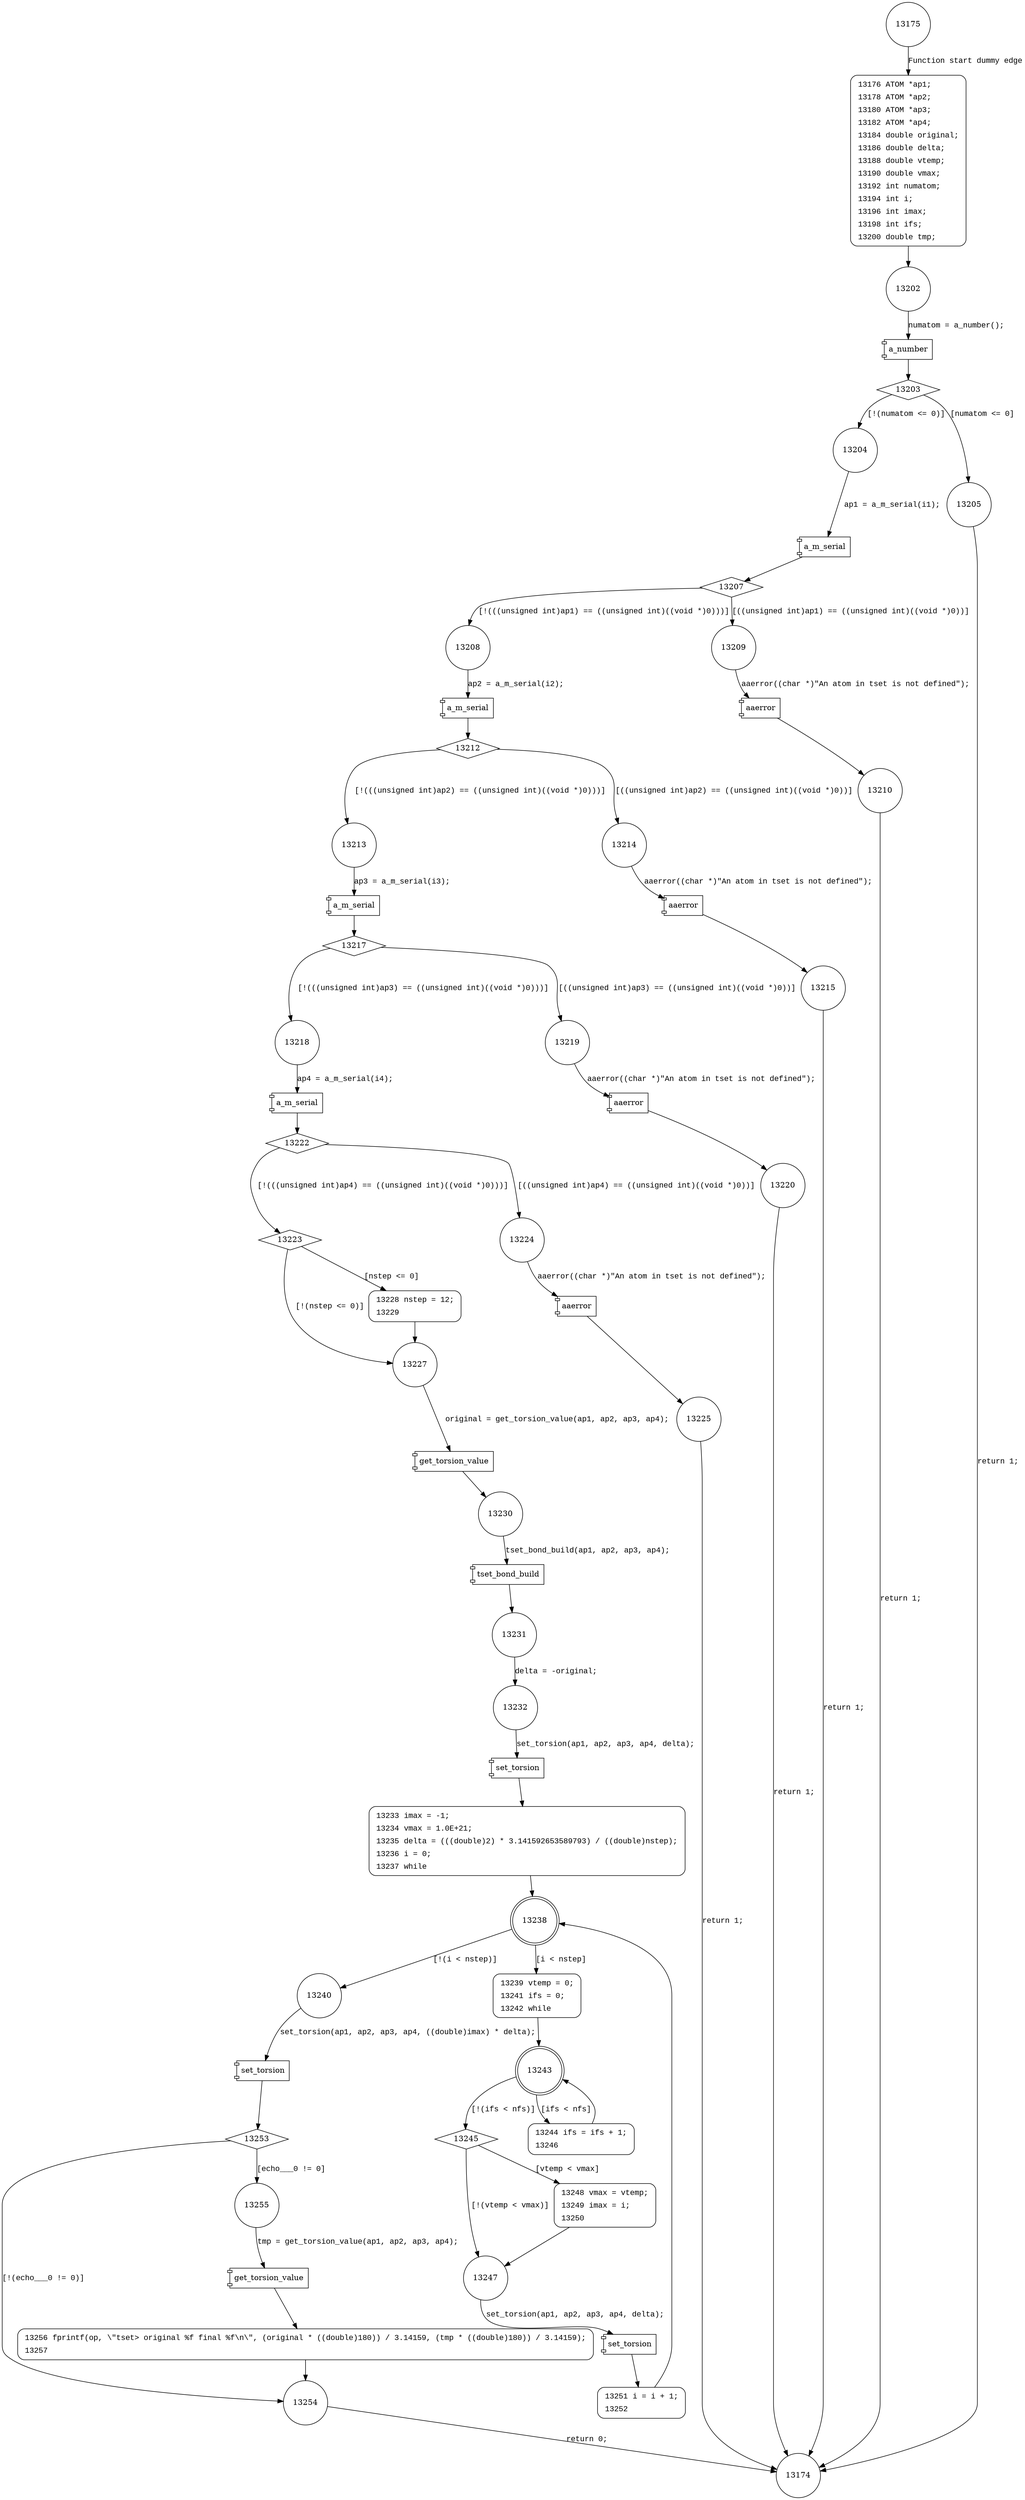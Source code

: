 digraph tmin {
13175 [shape="circle"]
13176 [shape="circle"]
13202 [shape="circle"]
13203 [shape="diamond"]
13204 [shape="circle"]
13205 [shape="circle"]
13207 [shape="diamond"]
13208 [shape="circle"]
13209 [shape="circle"]
13210 [shape="circle"]
13212 [shape="diamond"]
13213 [shape="circle"]
13214 [shape="circle"]
13215 [shape="circle"]
13217 [shape="diamond"]
13218 [shape="circle"]
13219 [shape="circle"]
13220 [shape="circle"]
13222 [shape="diamond"]
13223 [shape="diamond"]
13224 [shape="circle"]
13225 [shape="circle"]
13227 [shape="circle"]
13228 [shape="circle"]
13230 [shape="circle"]
13231 [shape="circle"]
13232 [shape="circle"]
13233 [shape="circle"]
13238 [shape="doublecircle"]
13240 [shape="circle"]
13239 [shape="circle"]
13243 [shape="doublecircle"]
13245 [shape="diamond"]
13244 [shape="circle"]
13247 [shape="circle"]
13248 [shape="circle"]
13251 [shape="circle"]
13253 [shape="diamond"]
13254 [shape="circle"]
13255 [shape="circle"]
13256 [shape="circle"]
13174 [shape="circle"]
13176 [style="filled,bold" penwidth="1" fillcolor="white" fontname="Courier New" shape="Mrecord" label=<<table border="0" cellborder="0" cellpadding="3" bgcolor="white"><tr><td align="right">13176</td><td align="left">ATOM *ap1;</td></tr><tr><td align="right">13178</td><td align="left">ATOM *ap2;</td></tr><tr><td align="right">13180</td><td align="left">ATOM *ap3;</td></tr><tr><td align="right">13182</td><td align="left">ATOM *ap4;</td></tr><tr><td align="right">13184</td><td align="left">double original;</td></tr><tr><td align="right">13186</td><td align="left">double delta;</td></tr><tr><td align="right">13188</td><td align="left">double vtemp;</td></tr><tr><td align="right">13190</td><td align="left">double vmax;</td></tr><tr><td align="right">13192</td><td align="left">int numatom;</td></tr><tr><td align="right">13194</td><td align="left">int i;</td></tr><tr><td align="right">13196</td><td align="left">int imax;</td></tr><tr><td align="right">13198</td><td align="left">int ifs;</td></tr><tr><td align="right">13200</td><td align="left">double tmp;</td></tr></table>>]
13176 -> 13202[label=""]
13228 [style="filled,bold" penwidth="1" fillcolor="white" fontname="Courier New" shape="Mrecord" label=<<table border="0" cellborder="0" cellpadding="3" bgcolor="white"><tr><td align="right">13228</td><td align="left">nstep = 12;</td></tr><tr><td align="right">13229</td><td align="left"></td></tr></table>>]
13228 -> 13227[label=""]
13233 [style="filled,bold" penwidth="1" fillcolor="white" fontname="Courier New" shape="Mrecord" label=<<table border="0" cellborder="0" cellpadding="3" bgcolor="white"><tr><td align="right">13233</td><td align="left">imax = -1;</td></tr><tr><td align="right">13234</td><td align="left">vmax = 1.0E+21;</td></tr><tr><td align="right">13235</td><td align="left">delta = (((double)2) * 3.141592653589793) / ((double)nstep);</td></tr><tr><td align="right">13236</td><td align="left">i = 0;</td></tr><tr><td align="right">13237</td><td align="left">while</td></tr></table>>]
13233 -> 13238[label=""]
13239 [style="filled,bold" penwidth="1" fillcolor="white" fontname="Courier New" shape="Mrecord" label=<<table border="0" cellborder="0" cellpadding="3" bgcolor="white"><tr><td align="right">13239</td><td align="left">vtemp = 0;</td></tr><tr><td align="right">13241</td><td align="left">ifs = 0;</td></tr><tr><td align="right">13242</td><td align="left">while</td></tr></table>>]
13239 -> 13243[label=""]
13244 [style="filled,bold" penwidth="1" fillcolor="white" fontname="Courier New" shape="Mrecord" label=<<table border="0" cellborder="0" cellpadding="3" bgcolor="white"><tr><td align="right">13244</td><td align="left">ifs = ifs + 1;</td></tr><tr><td align="right">13246</td><td align="left"></td></tr></table>>]
13244 -> 13243[label=""]
13248 [style="filled,bold" penwidth="1" fillcolor="white" fontname="Courier New" shape="Mrecord" label=<<table border="0" cellborder="0" cellpadding="3" bgcolor="white"><tr><td align="right">13248</td><td align="left">vmax = vtemp;</td></tr><tr><td align="right">13249</td><td align="left">imax = i;</td></tr><tr><td align="right">13250</td><td align="left"></td></tr></table>>]
13248 -> 13247[label=""]
13251 [style="filled,bold" penwidth="1" fillcolor="white" fontname="Courier New" shape="Mrecord" label=<<table border="0" cellborder="0" cellpadding="3" bgcolor="white"><tr><td align="right">13251</td><td align="left">i = i + 1;</td></tr><tr><td align="right">13252</td><td align="left"></td></tr></table>>]
13251 -> 13238[label=""]
13256 [style="filled,bold" penwidth="1" fillcolor="white" fontname="Courier New" shape="Mrecord" label=<<table border="0" cellborder="0" cellpadding="3" bgcolor="white"><tr><td align="right">13256</td><td align="left">fprintf(op, \"tset&gt; original %f final %f\n\", (original * ((double)180)) / 3.14159, (tmp * ((double)180)) / 3.14159);</td></tr><tr><td align="right">13257</td><td align="left"></td></tr></table>>]
13256 -> 13254[label=""]
13175 -> 13176 [label="Function start dummy edge" fontname="Courier New"]
100293 [shape="component" label="a_number"]
13202 -> 100293 [label="numatom = a_number();" fontname="Courier New"]
100293 -> 13203 [label="" fontname="Courier New"]
13203 -> 13204 [label="[!(numatom <= 0)]" fontname="Courier New"]
13203 -> 13205 [label="[numatom <= 0]" fontname="Courier New"]
100294 [shape="component" label="a_m_serial"]
13204 -> 100294 [label="ap1 = a_m_serial(i1);" fontname="Courier New"]
100294 -> 13207 [label="" fontname="Courier New"]
13207 -> 13208 [label="[!(((unsigned int)ap1) == ((unsigned int)((void *)0)))]" fontname="Courier New"]
13207 -> 13209 [label="[((unsigned int)ap1) == ((unsigned int)((void *)0))]" fontname="Courier New"]
100295 [shape="component" label="aaerror"]
13209 -> 100295 [label="aaerror((char *)\"An atom in tset is not defined\");" fontname="Courier New"]
100295 -> 13210 [label="" fontname="Courier New"]
100296 [shape="component" label="a_m_serial"]
13208 -> 100296 [label="ap2 = a_m_serial(i2);" fontname="Courier New"]
100296 -> 13212 [label="" fontname="Courier New"]
13212 -> 13213 [label="[!(((unsigned int)ap2) == ((unsigned int)((void *)0)))]" fontname="Courier New"]
13212 -> 13214 [label="[((unsigned int)ap2) == ((unsigned int)((void *)0))]" fontname="Courier New"]
100297 [shape="component" label="aaerror"]
13214 -> 100297 [label="aaerror((char *)\"An atom in tset is not defined\");" fontname="Courier New"]
100297 -> 13215 [label="" fontname="Courier New"]
100298 [shape="component" label="a_m_serial"]
13213 -> 100298 [label="ap3 = a_m_serial(i3);" fontname="Courier New"]
100298 -> 13217 [label="" fontname="Courier New"]
13217 -> 13218 [label="[!(((unsigned int)ap3) == ((unsigned int)((void *)0)))]" fontname="Courier New"]
13217 -> 13219 [label="[((unsigned int)ap3) == ((unsigned int)((void *)0))]" fontname="Courier New"]
100299 [shape="component" label="aaerror"]
13219 -> 100299 [label="aaerror((char *)\"An atom in tset is not defined\");" fontname="Courier New"]
100299 -> 13220 [label="" fontname="Courier New"]
100300 [shape="component" label="a_m_serial"]
13218 -> 100300 [label="ap4 = a_m_serial(i4);" fontname="Courier New"]
100300 -> 13222 [label="" fontname="Courier New"]
13222 -> 13223 [label="[!(((unsigned int)ap4) == ((unsigned int)((void *)0)))]" fontname="Courier New"]
13222 -> 13224 [label="[((unsigned int)ap4) == ((unsigned int)((void *)0))]" fontname="Courier New"]
100301 [shape="component" label="aaerror"]
13224 -> 100301 [label="aaerror((char *)\"An atom in tset is not defined\");" fontname="Courier New"]
100301 -> 13225 [label="" fontname="Courier New"]
13223 -> 13227 [label="[!(nstep <= 0)]" fontname="Courier New"]
13223 -> 13228 [label="[nstep <= 0]" fontname="Courier New"]
100302 [shape="component" label="get_torsion_value"]
13227 -> 100302 [label="original = get_torsion_value(ap1, ap2, ap3, ap4);" fontname="Courier New"]
100302 -> 13230 [label="" fontname="Courier New"]
100303 [shape="component" label="tset_bond_build"]
13230 -> 100303 [label="tset_bond_build(ap1, ap2, ap3, ap4);" fontname="Courier New"]
100303 -> 13231 [label="" fontname="Courier New"]
100304 [shape="component" label="set_torsion"]
13232 -> 100304 [label="set_torsion(ap1, ap2, ap3, ap4, delta);" fontname="Courier New"]
100304 -> 13233 [label="" fontname="Courier New"]
13238 -> 13240 [label="[!(i < nstep)]" fontname="Courier New"]
13238 -> 13239 [label="[i < nstep]" fontname="Courier New"]
13243 -> 13245 [label="[!(ifs < nfs)]" fontname="Courier New"]
13243 -> 13244 [label="[ifs < nfs]" fontname="Courier New"]
13245 -> 13247 [label="[!(vtemp < vmax)]" fontname="Courier New"]
13245 -> 13248 [label="[vtemp < vmax]" fontname="Courier New"]
100305 [shape="component" label="set_torsion"]
13247 -> 100305 [label="set_torsion(ap1, ap2, ap3, ap4, delta);" fontname="Courier New"]
100305 -> 13251 [label="" fontname="Courier New"]
100306 [shape="component" label="set_torsion"]
13240 -> 100306 [label="set_torsion(ap1, ap2, ap3, ap4, ((double)imax) * delta);" fontname="Courier New"]
100306 -> 13253 [label="" fontname="Courier New"]
13253 -> 13254 [label="[!(echo___0 != 0)]" fontname="Courier New"]
13253 -> 13255 [label="[echo___0 != 0]" fontname="Courier New"]
100307 [shape="component" label="get_torsion_value"]
13255 -> 100307 [label="tmp = get_torsion_value(ap1, ap2, ap3, ap4);" fontname="Courier New"]
100307 -> 13256 [label="" fontname="Courier New"]
13254 -> 13174 [label="return 0;" fontname="Courier New"]
13205 -> 13174 [label="return 1;" fontname="Courier New"]
13210 -> 13174 [label="return 1;" fontname="Courier New"]
13215 -> 13174 [label="return 1;" fontname="Courier New"]
13220 -> 13174 [label="return 1;" fontname="Courier New"]
13225 -> 13174 [label="return 1;" fontname="Courier New"]
13231 -> 13232 [label="delta = -original;" fontname="Courier New"]
}